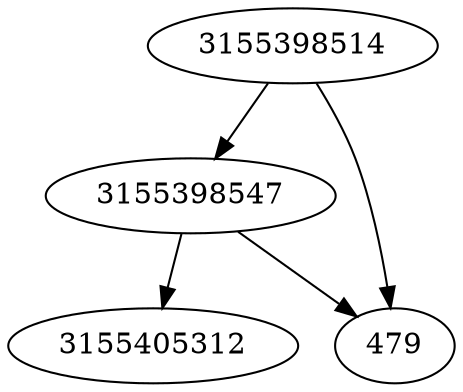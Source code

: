 strict digraph  {
3155405312;
3155398514;
3155398547;
479;
3155398514 -> 3155398547;
3155398514 -> 479;
3155398547 -> 479;
3155398547 -> 3155405312;
}
